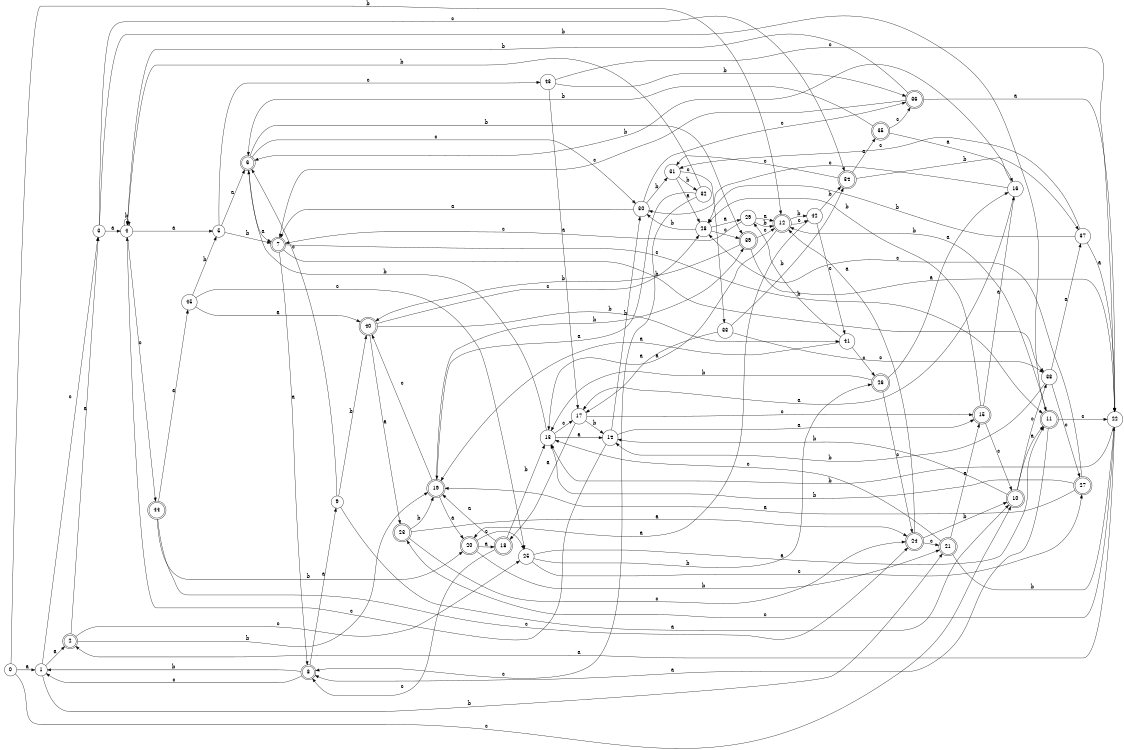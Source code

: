 digraph n37_2 {
__start0 [label="" shape="none"];

rankdir=LR;
size="8,5";

s0 [style="filled", color="black", fillcolor="white" shape="circle", label="0"];
s1 [style="filled", color="black", fillcolor="white" shape="circle", label="1"];
s2 [style="rounded,filled", color="black", fillcolor="white" shape="doublecircle", label="2"];
s3 [style="filled", color="black", fillcolor="white" shape="circle", label="3"];
s4 [style="filled", color="black", fillcolor="white" shape="circle", label="4"];
s5 [style="filled", color="black", fillcolor="white" shape="circle", label="5"];
s6 [style="rounded,filled", color="black", fillcolor="white" shape="doublecircle", label="6"];
s7 [style="rounded,filled", color="black", fillcolor="white" shape="doublecircle", label="7"];
s8 [style="rounded,filled", color="black", fillcolor="white" shape="doublecircle", label="8"];
s9 [style="filled", color="black", fillcolor="white" shape="circle", label="9"];
s10 [style="rounded,filled", color="black", fillcolor="white" shape="doublecircle", label="10"];
s11 [style="rounded,filled", color="black", fillcolor="white" shape="doublecircle", label="11"];
s12 [style="rounded,filled", color="black", fillcolor="white" shape="doublecircle", label="12"];
s13 [style="filled", color="black", fillcolor="white" shape="circle", label="13"];
s14 [style="filled", color="black", fillcolor="white" shape="circle", label="14"];
s15 [style="rounded,filled", color="black", fillcolor="white" shape="doublecircle", label="15"];
s16 [style="filled", color="black", fillcolor="white" shape="circle", label="16"];
s17 [style="filled", color="black", fillcolor="white" shape="circle", label="17"];
s18 [style="rounded,filled", color="black", fillcolor="white" shape="doublecircle", label="18"];
s19 [style="rounded,filled", color="black", fillcolor="white" shape="doublecircle", label="19"];
s20 [style="rounded,filled", color="black", fillcolor="white" shape="doublecircle", label="20"];
s21 [style="rounded,filled", color="black", fillcolor="white" shape="doublecircle", label="21"];
s22 [style="filled", color="black", fillcolor="white" shape="circle", label="22"];
s23 [style="rounded,filled", color="black", fillcolor="white" shape="doublecircle", label="23"];
s24 [style="rounded,filled", color="black", fillcolor="white" shape="doublecircle", label="24"];
s25 [style="filled", color="black", fillcolor="white" shape="circle", label="25"];
s26 [style="rounded,filled", color="black", fillcolor="white" shape="doublecircle", label="26"];
s27 [style="rounded,filled", color="black", fillcolor="white" shape="doublecircle", label="27"];
s28 [style="filled", color="black", fillcolor="white" shape="circle", label="28"];
s29 [style="filled", color="black", fillcolor="white" shape="circle", label="29"];
s30 [style="filled", color="black", fillcolor="white" shape="circle", label="30"];
s31 [style="filled", color="black", fillcolor="white" shape="circle", label="31"];
s32 [style="filled", color="black", fillcolor="white" shape="circle", label="32"];
s33 [style="filled", color="black", fillcolor="white" shape="circle", label="33"];
s34 [style="rounded,filled", color="black", fillcolor="white" shape="doublecircle", label="34"];
s35 [style="rounded,filled", color="black", fillcolor="white" shape="doublecircle", label="35"];
s36 [style="rounded,filled", color="black", fillcolor="white" shape="doublecircle", label="36"];
s37 [style="filled", color="black", fillcolor="white" shape="circle", label="37"];
s38 [style="filled", color="black", fillcolor="white" shape="circle", label="38"];
s39 [style="rounded,filled", color="black", fillcolor="white" shape="doublecircle", label="39"];
s40 [style="rounded,filled", color="black", fillcolor="white" shape="doublecircle", label="40"];
s41 [style="filled", color="black", fillcolor="white" shape="circle", label="41"];
s42 [style="filled", color="black", fillcolor="white" shape="circle", label="42"];
s43 [style="filled", color="black", fillcolor="white" shape="circle", label="43"];
s44 [style="rounded,filled", color="black", fillcolor="white" shape="doublecircle", label="44"];
s45 [style="filled", color="black", fillcolor="white" shape="circle", label="45"];
s0 -> s1 [label="a"];
s0 -> s12 [label="b"];
s0 -> s10 [label="c"];
s1 -> s2 [label="a"];
s1 -> s21 [label="b"];
s1 -> s3 [label="c"];
s2 -> s3 [label="a"];
s2 -> s19 [label="b"];
s2 -> s25 [label="c"];
s3 -> s4 [label="a"];
s3 -> s11 [label="b"];
s3 -> s34 [label="c"];
s4 -> s5 [label="a"];
s4 -> s4 [label="b"];
s4 -> s44 [label="c"];
s5 -> s6 [label="a"];
s5 -> s7 [label="b"];
s5 -> s43 [label="c"];
s6 -> s7 [label="a"];
s6 -> s39 [label="b"];
s6 -> s30 [label="c"];
s7 -> s8 [label="a"];
s7 -> s38 [label="b"];
s7 -> s11 [label="c"];
s8 -> s9 [label="a"];
s8 -> s1 [label="b"];
s8 -> s1 [label="c"];
s9 -> s10 [label="a"];
s9 -> s40 [label="b"];
s9 -> s6 [label="c"];
s10 -> s11 [label="a"];
s10 -> s14 [label="b"];
s10 -> s38 [label="c"];
s11 -> s8 [label="a"];
s11 -> s12 [label="b"];
s11 -> s22 [label="c"];
s12 -> s13 [label="a"];
s12 -> s42 [label="b"];
s12 -> s42 [label="c"];
s13 -> s14 [label="a"];
s13 -> s6 [label="b"];
s13 -> s17 [label="c"];
s14 -> s15 [label="a"];
s14 -> s30 [label="b"];
s14 -> s4 [label="c"];
s15 -> s16 [label="a"];
s15 -> s28 [label="b"];
s15 -> s10 [label="c"];
s16 -> s17 [label="a"];
s16 -> s6 [label="b"];
s16 -> s30 [label="c"];
s17 -> s18 [label="a"];
s17 -> s14 [label="b"];
s17 -> s15 [label="c"];
s18 -> s19 [label="a"];
s18 -> s13 [label="b"];
s18 -> s8 [label="c"];
s19 -> s20 [label="a"];
s19 -> s39 [label="b"];
s19 -> s40 [label="c"];
s20 -> s18 [label="a"];
s20 -> s21 [label="b"];
s20 -> s25 [label="c"];
s21 -> s15 [label="a"];
s21 -> s22 [label="b"];
s21 -> s13 [label="c"];
s22 -> s2 [label="a"];
s22 -> s13 [label="b"];
s22 -> s23 [label="c"];
s23 -> s24 [label="a"];
s23 -> s19 [label="b"];
s23 -> s24 [label="c"];
s24 -> s12 [label="a"];
s24 -> s10 [label="b"];
s24 -> s21 [label="c"];
s25 -> s11 [label="a"];
s25 -> s26 [label="b"];
s25 -> s27 [label="c"];
s26 -> s16 [label="a"];
s26 -> s13 [label="b"];
s26 -> s24 [label="c"];
s27 -> s19 [label="a"];
s27 -> s13 [label="b"];
s27 -> s28 [label="c"];
s28 -> s29 [label="a"];
s28 -> s30 [label="b"];
s28 -> s39 [label="c"];
s29 -> s12 [label="a"];
s29 -> s12 [label="b"];
s29 -> s7 [label="c"];
s30 -> s7 [label="a"];
s30 -> s31 [label="b"];
s30 -> s36 [label="c"];
s31 -> s28 [label="a"];
s31 -> s32 [label="b"];
s31 -> s33 [label="c"];
s32 -> s19 [label="a"];
s32 -> s4 [label="b"];
s32 -> s8 [label="c"];
s33 -> s17 [label="a"];
s33 -> s34 [label="b"];
s33 -> s38 [label="c"];
s34 -> s35 [label="a"];
s34 -> s37 [label="b"];
s34 -> s31 [label="c"];
s35 -> s16 [label="a"];
s35 -> s6 [label="b"];
s35 -> s36 [label="c"];
s36 -> s22 [label="a"];
s36 -> s4 [label="b"];
s36 -> s7 [label="c"];
s37 -> s22 [label="a"];
s37 -> s28 [label="b"];
s37 -> s31 [label="c"];
s38 -> s37 [label="a"];
s38 -> s14 [label="b"];
s38 -> s27 [label="c"];
s39 -> s22 [label="a"];
s39 -> s40 [label="b"];
s39 -> s12 [label="c"];
s40 -> s23 [label="a"];
s40 -> s41 [label="b"];
s40 -> s28 [label="c"];
s41 -> s19 [label="a"];
s41 -> s29 [label="b"];
s41 -> s26 [label="c"];
s42 -> s20 [label="a"];
s42 -> s34 [label="b"];
s42 -> s41 [label="c"];
s43 -> s17 [label="a"];
s43 -> s36 [label="b"];
s43 -> s22 [label="c"];
s44 -> s45 [label="a"];
s44 -> s20 [label="b"];
s44 -> s24 [label="c"];
s45 -> s40 [label="a"];
s45 -> s5 [label="b"];
s45 -> s25 [label="c"];

}